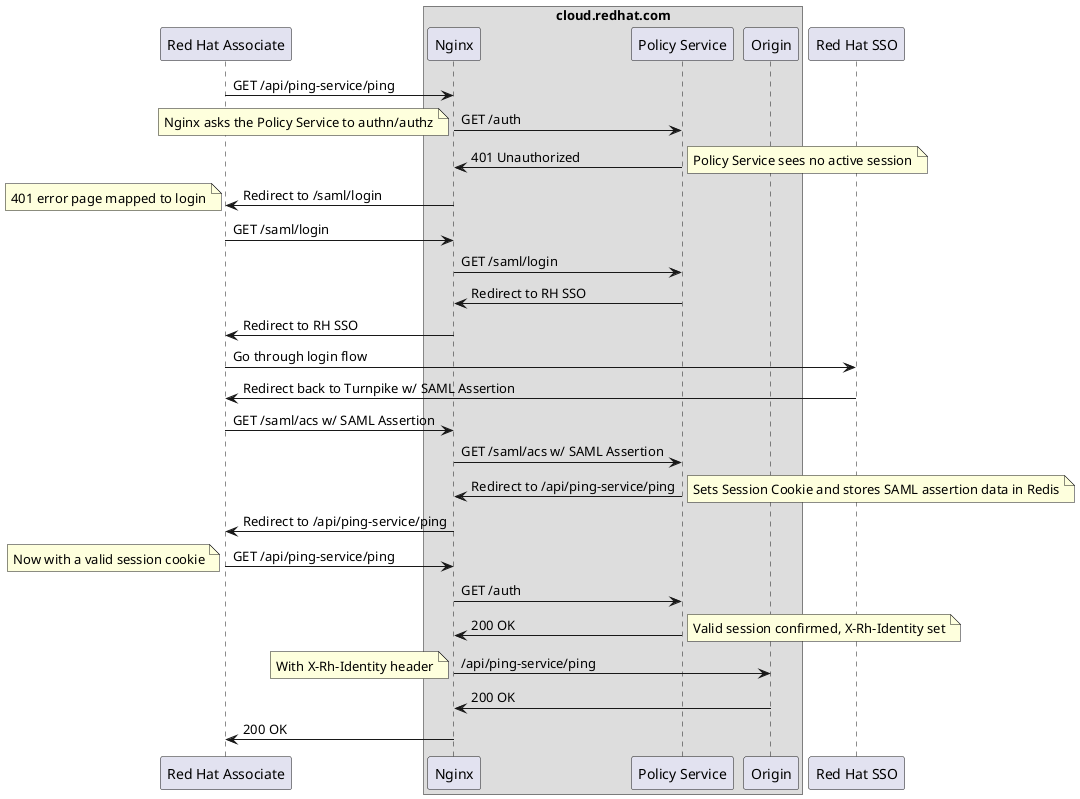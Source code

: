 @startuml turnpike-userflow

participant "Red Hat Associate" as rh_associate
box "cloud.redhat.com"
participant Nginx
participant "Policy Service" as policy_service
participant Origin
end box
participant "Red Hat SSO" as rh_sso

rh_associate -> Nginx: GET /api/ping-service/ping
Nginx -> policy_service: GET /auth
note left: Nginx asks the Policy Service to authn/authz
policy_service -> Nginx: 401 Unauthorized
note right: Policy Service sees no active session
Nginx -> rh_associate: Redirect to /saml/login
note left: 401 error page mapped to login
rh_associate -> Nginx: GET /saml/login
Nginx -> policy_service: GET /saml/login
policy_service -> Nginx: Redirect to RH SSO
Nginx -> rh_associate: Redirect to RH SSO
rh_associate -> rh_sso: Go through login flow
rh_sso -> rh_associate: Redirect back to Turnpike w/ SAML Assertion
rh_associate -> Nginx: GET /saml/acs w/ SAML Assertion
Nginx -> policy_service: GET /saml/acs w/ SAML Assertion
policy_service -> Nginx: Redirect to /api/ping-service/ping
note right: Sets Session Cookie and stores SAML assertion data in Redis
Nginx ->  rh_associate: Redirect to /api/ping-service/ping
rh_associate -> Nginx: GET /api/ping-service/ping
note left: Now with a valid session cookie
Nginx -> policy_service: GET /auth
policy_service -> Nginx: 200 OK
note right: Valid session confirmed, X-Rh-Identity set
Nginx -> Origin: /api/ping-service/ping
note left: With X-Rh-Identity header
Origin -> Nginx: 200 OK
Nginx -> rh_associate: 200 OK

@enduml
